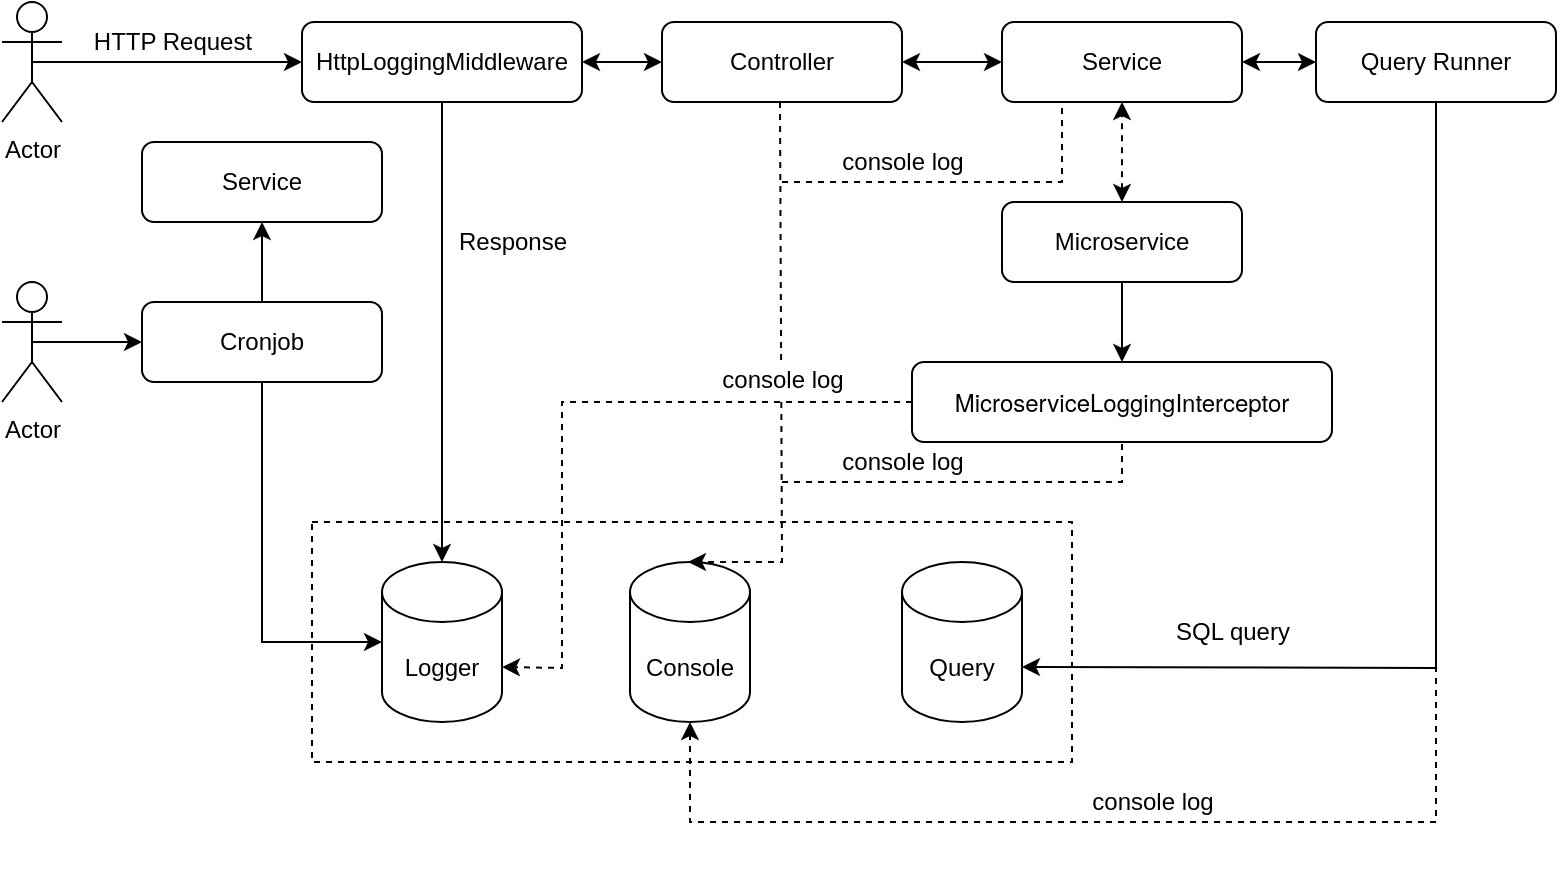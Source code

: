 <mxfile version="19.0.3" type="github">
  <diagram id="C5RBs43oDa-KdzZeNtuy" name="Page-1">
    <mxGraphModel dx="1038" dy="507" grid="1" gridSize="10" guides="1" tooltips="1" connect="1" arrows="1" fold="1" page="1" pageScale="1" pageWidth="827" pageHeight="1169" math="0" shadow="0">
      <root>
        <mxCell id="WIyWlLk6GJQsqaUBKTNV-0" />
        <mxCell id="WIyWlLk6GJQsqaUBKTNV-1" parent="WIyWlLk6GJQsqaUBKTNV-0" />
        <mxCell id="WIyWlLk6GJQsqaUBKTNV-11" value="HttpLoggingMiddleware" style="rounded=1;whiteSpace=wrap;html=1;fontSize=12;glass=0;strokeWidth=1;shadow=0;" parent="WIyWlLk6GJQsqaUBKTNV-1" vertex="1">
          <mxGeometry x="200" y="280" width="140" height="40" as="geometry" />
        </mxCell>
        <mxCell id="Uvtd89bm2TMD8Sc_6mSN-0" value="Actor" style="shape=umlActor;verticalLabelPosition=bottom;verticalAlign=top;html=1;outlineConnect=0;" vertex="1" parent="WIyWlLk6GJQsqaUBKTNV-1">
          <mxGeometry x="50" y="270" width="30" height="60" as="geometry" />
        </mxCell>
        <mxCell id="Uvtd89bm2TMD8Sc_6mSN-1" value="" style="endArrow=classic;html=1;rounded=0;entryX=0;entryY=0.5;entryDx=0;entryDy=0;exitX=0.5;exitY=0.5;exitDx=0;exitDy=0;exitPerimeter=0;" edge="1" parent="WIyWlLk6GJQsqaUBKTNV-1" source="Uvtd89bm2TMD8Sc_6mSN-0" target="WIyWlLk6GJQsqaUBKTNV-11">
          <mxGeometry width="50" height="50" relative="1" as="geometry">
            <mxPoint x="80" y="300" as="sourcePoint" />
            <mxPoint x="440" y="390" as="targetPoint" />
          </mxGeometry>
        </mxCell>
        <mxCell id="Uvtd89bm2TMD8Sc_6mSN-2" value="HTTP Request" style="text;html=1;align=center;verticalAlign=middle;resizable=0;points=[];autosize=1;strokeColor=none;fillColor=none;" vertex="1" parent="WIyWlLk6GJQsqaUBKTNV-1">
          <mxGeometry x="90" y="280" width="90" height="20" as="geometry" />
        </mxCell>
        <mxCell id="Uvtd89bm2TMD8Sc_6mSN-3" value="Controller" style="rounded=1;whiteSpace=wrap;html=1;fontSize=12;glass=0;strokeWidth=1;shadow=0;" vertex="1" parent="WIyWlLk6GJQsqaUBKTNV-1">
          <mxGeometry x="380" y="280" width="120" height="40" as="geometry" />
        </mxCell>
        <mxCell id="Uvtd89bm2TMD8Sc_6mSN-5" value="Service" style="rounded=1;whiteSpace=wrap;html=1;fontSize=12;glass=0;strokeWidth=1;shadow=0;" vertex="1" parent="WIyWlLk6GJQsqaUBKTNV-1">
          <mxGeometry x="550" y="280" width="120" height="40" as="geometry" />
        </mxCell>
        <mxCell id="Uvtd89bm2TMD8Sc_6mSN-8" value="" style="endArrow=classic;startArrow=classic;html=1;rounded=0;entryX=0;entryY=0.5;entryDx=0;entryDy=0;exitX=1;exitY=0.5;exitDx=0;exitDy=0;" edge="1" parent="WIyWlLk6GJQsqaUBKTNV-1" source="Uvtd89bm2TMD8Sc_6mSN-3" target="Uvtd89bm2TMD8Sc_6mSN-5">
          <mxGeometry width="50" height="50" relative="1" as="geometry">
            <mxPoint x="390" y="440" as="sourcePoint" />
            <mxPoint x="440" y="390" as="targetPoint" />
          </mxGeometry>
        </mxCell>
        <mxCell id="Uvtd89bm2TMD8Sc_6mSN-9" value="Response" style="text;html=1;align=center;verticalAlign=middle;resizable=0;points=[];autosize=1;strokeColor=none;fillColor=none;" vertex="1" parent="WIyWlLk6GJQsqaUBKTNV-1">
          <mxGeometry x="270" y="380" width="70" height="20" as="geometry" />
        </mxCell>
        <mxCell id="Uvtd89bm2TMD8Sc_6mSN-16" value="Query Runner" style="rounded=1;whiteSpace=wrap;html=1;fontSize=12;glass=0;strokeWidth=1;shadow=0;" vertex="1" parent="WIyWlLk6GJQsqaUBKTNV-1">
          <mxGeometry x="707" y="280" width="120" height="40" as="geometry" />
        </mxCell>
        <mxCell id="Uvtd89bm2TMD8Sc_6mSN-19" value="" style="endArrow=classic;startArrow=classic;html=1;rounded=0;entryX=0;entryY=0.5;entryDx=0;entryDy=0;" edge="1" parent="WIyWlLk6GJQsqaUBKTNV-1" source="Uvtd89bm2TMD8Sc_6mSN-5" target="Uvtd89bm2TMD8Sc_6mSN-16">
          <mxGeometry width="50" height="50" relative="1" as="geometry">
            <mxPoint x="370" y="260" as="sourcePoint" />
            <mxPoint x="420" y="210" as="targetPoint" />
          </mxGeometry>
        </mxCell>
        <mxCell id="Uvtd89bm2TMD8Sc_6mSN-24" value="Microservice" style="rounded=1;whiteSpace=wrap;html=1;fontSize=12;glass=0;strokeWidth=1;shadow=0;" vertex="1" parent="WIyWlLk6GJQsqaUBKTNV-1">
          <mxGeometry x="550" y="370" width="120" height="40" as="geometry" />
        </mxCell>
        <mxCell id="Uvtd89bm2TMD8Sc_6mSN-28" value="Cronjob" style="rounded=1;whiteSpace=wrap;html=1;fontSize=12;glass=0;strokeWidth=1;shadow=0;" vertex="1" parent="WIyWlLk6GJQsqaUBKTNV-1">
          <mxGeometry x="120" y="420" width="120" height="40" as="geometry" />
        </mxCell>
        <mxCell id="Uvtd89bm2TMD8Sc_6mSN-29" value="Actor" style="shape=umlActor;verticalLabelPosition=bottom;verticalAlign=top;html=1;outlineConnect=0;" vertex="1" parent="WIyWlLk6GJQsqaUBKTNV-1">
          <mxGeometry x="50" y="410" width="30" height="60" as="geometry" />
        </mxCell>
        <mxCell id="Uvtd89bm2TMD8Sc_6mSN-30" value="" style="endArrow=classic;html=1;rounded=0;exitX=0.5;exitY=0.5;exitDx=0;exitDy=0;exitPerimeter=0;" edge="1" parent="WIyWlLk6GJQsqaUBKTNV-1" source="Uvtd89bm2TMD8Sc_6mSN-29" target="Uvtd89bm2TMD8Sc_6mSN-28">
          <mxGeometry width="50" height="50" relative="1" as="geometry">
            <mxPoint x="370" y="430" as="sourcePoint" />
            <mxPoint x="420" y="380" as="targetPoint" />
          </mxGeometry>
        </mxCell>
        <mxCell id="Uvtd89bm2TMD8Sc_6mSN-39" value="" style="group" vertex="1" connectable="0" parent="WIyWlLk6GJQsqaUBKTNV-1">
          <mxGeometry x="165" y="490" width="550" height="220" as="geometry" />
        </mxCell>
        <mxCell id="Uvtd89bm2TMD8Sc_6mSN-36" value="" style="rounded=0;whiteSpace=wrap;html=1;labelBackgroundColor=#FFFFFF;fontSize=12;fontColor=#000000;strokeColor=#000000;strokeWidth=1;fillColor=none;dashed=1;" vertex="1" parent="Uvtd89bm2TMD8Sc_6mSN-39">
          <mxGeometry x="40" y="40" width="380" height="120" as="geometry" />
        </mxCell>
        <mxCell id="Uvtd89bm2TMD8Sc_6mSN-10" value="Logger" style="shape=cylinder3;whiteSpace=wrap;html=1;boundedLbl=1;backgroundOutline=1;size=15;" vertex="1" parent="Uvtd89bm2TMD8Sc_6mSN-39">
          <mxGeometry x="75" y="60" width="60" height="80" as="geometry" />
        </mxCell>
        <mxCell id="Uvtd89bm2TMD8Sc_6mSN-11" value="Console" style="shape=cylinder3;whiteSpace=wrap;html=1;boundedLbl=1;backgroundOutline=1;size=15;" vertex="1" parent="Uvtd89bm2TMD8Sc_6mSN-39">
          <mxGeometry x="199" y="60" width="60" height="80" as="geometry" />
        </mxCell>
        <mxCell id="Uvtd89bm2TMD8Sc_6mSN-12" value="Query" style="shape=cylinder3;whiteSpace=wrap;html=1;boundedLbl=1;backgroundOutline=1;size=15;" vertex="1" parent="Uvtd89bm2TMD8Sc_6mSN-39">
          <mxGeometry x="335" y="60" width="60" height="80" as="geometry" />
        </mxCell>
        <mxCell id="Uvtd89bm2TMD8Sc_6mSN-18" value="SQL query" style="text;html=1;align=center;verticalAlign=middle;resizable=0;points=[];autosize=1;strokeColor=none;fillColor=none;" vertex="1" parent="Uvtd89bm2TMD8Sc_6mSN-39">
          <mxGeometry x="465" y="85" width="70" height="20" as="geometry" />
        </mxCell>
        <mxCell id="Uvtd89bm2TMD8Sc_6mSN-57" value="console log" style="text;html=1;align=center;verticalAlign=middle;resizable=0;points=[];autosize=1;strokeColor=none;fillColor=none;" vertex="1" parent="Uvtd89bm2TMD8Sc_6mSN-39">
          <mxGeometry x="420" y="170" width="80" height="20" as="geometry" />
        </mxCell>
        <mxCell id="Uvtd89bm2TMD8Sc_6mSN-60" value="console log" style="text;html=1;align=center;verticalAlign=middle;resizable=0;points=[];autosize=1;strokeColor=none;fillColor=none;" vertex="1" parent="Uvtd89bm2TMD8Sc_6mSN-39">
          <mxGeometry x="295" width="80" height="20" as="geometry" />
        </mxCell>
        <mxCell id="Uvtd89bm2TMD8Sc_6mSN-33" value="&lt;span style=&quot;font-family: Whitney, &amp;quot;Helvetica Neue&amp;quot;, Helvetica, Arial, sans-serif; text-align: left; background-color: rgb(255, 255, 255);&quot;&gt;MicroserviceLoggingInterceptor&lt;/span&gt;" style="rounded=1;whiteSpace=wrap;html=1;fontSize=12;glass=0;strokeWidth=1;shadow=0;" vertex="1" parent="WIyWlLk6GJQsqaUBKTNV-1">
          <mxGeometry x="505" y="450" width="210" height="40" as="geometry" />
        </mxCell>
        <mxCell id="Uvtd89bm2TMD8Sc_6mSN-42" value="" style="endArrow=classic;startArrow=classic;html=1;rounded=0;fontSize=12;fontColor=#000000;exitX=1;exitY=0.5;exitDx=0;exitDy=0;entryX=0;entryY=0.5;entryDx=0;entryDy=0;" edge="1" parent="WIyWlLk6GJQsqaUBKTNV-1" source="WIyWlLk6GJQsqaUBKTNV-11" target="Uvtd89bm2TMD8Sc_6mSN-3">
          <mxGeometry width="50" height="50" relative="1" as="geometry">
            <mxPoint x="450" y="420" as="sourcePoint" />
            <mxPoint x="500" y="370" as="targetPoint" />
          </mxGeometry>
        </mxCell>
        <mxCell id="Uvtd89bm2TMD8Sc_6mSN-44" value="" style="endArrow=classic;html=1;rounded=0;fontSize=12;fontColor=#000000;exitX=0.5;exitY=1;exitDx=0;exitDy=0;" edge="1" parent="WIyWlLk6GJQsqaUBKTNV-1" source="WIyWlLk6GJQsqaUBKTNV-11" target="Uvtd89bm2TMD8Sc_6mSN-10">
          <mxGeometry width="50" height="50" relative="1" as="geometry">
            <mxPoint x="450" y="420" as="sourcePoint" />
            <mxPoint x="500" y="370" as="targetPoint" />
          </mxGeometry>
        </mxCell>
        <mxCell id="Uvtd89bm2TMD8Sc_6mSN-45" value="" style="endArrow=classic;html=1;rounded=0;fontSize=12;fontColor=#000000;exitX=0.5;exitY=1;exitDx=0;exitDy=0;entryX=0.5;entryY=0;entryDx=0;entryDy=0;" edge="1" parent="WIyWlLk6GJQsqaUBKTNV-1" source="Uvtd89bm2TMD8Sc_6mSN-24" target="Uvtd89bm2TMD8Sc_6mSN-33">
          <mxGeometry width="50" height="50" relative="1" as="geometry">
            <mxPoint x="450" y="420" as="sourcePoint" />
            <mxPoint x="500" y="370" as="targetPoint" />
          </mxGeometry>
        </mxCell>
        <mxCell id="Uvtd89bm2TMD8Sc_6mSN-47" value="" style="endArrow=classic;html=1;rounded=0;fontSize=12;fontColor=#000000;exitX=0.5;exitY=1;exitDx=0;exitDy=0;entryX=1;entryY=0;entryDx=0;entryDy=52.5;entryPerimeter=0;" edge="1" parent="WIyWlLk6GJQsqaUBKTNV-1" source="Uvtd89bm2TMD8Sc_6mSN-16" target="Uvtd89bm2TMD8Sc_6mSN-12">
          <mxGeometry width="50" height="50" relative="1" as="geometry">
            <mxPoint x="450" y="420" as="sourcePoint" />
            <mxPoint x="767" y="570" as="targetPoint" />
            <Array as="points">
              <mxPoint x="767" y="603" />
            </Array>
          </mxGeometry>
        </mxCell>
        <mxCell id="Uvtd89bm2TMD8Sc_6mSN-49" value="" style="endArrow=classic;html=1;rounded=0;fontSize=12;fontColor=#000000;exitX=0;exitY=0.5;exitDx=0;exitDy=0;entryX=1;entryY=0;entryDx=0;entryDy=52.5;entryPerimeter=0;dashed=1;" edge="1" parent="WIyWlLk6GJQsqaUBKTNV-1" source="Uvtd89bm2TMD8Sc_6mSN-33" target="Uvtd89bm2TMD8Sc_6mSN-10">
          <mxGeometry width="50" height="50" relative="1" as="geometry">
            <mxPoint x="450" y="420" as="sourcePoint" />
            <mxPoint x="500" y="370" as="targetPoint" />
            <Array as="points">
              <mxPoint x="330" y="470" />
              <mxPoint x="330" y="603" />
            </Array>
          </mxGeometry>
        </mxCell>
        <mxCell id="Uvtd89bm2TMD8Sc_6mSN-50" value="" style="endArrow=classic;html=1;rounded=0;fontSize=12;fontColor=#000000;exitX=0.5;exitY=1;exitDx=0;exitDy=0;entryX=0;entryY=0.5;entryDx=0;entryDy=0;entryPerimeter=0;" edge="1" parent="WIyWlLk6GJQsqaUBKTNV-1" source="Uvtd89bm2TMD8Sc_6mSN-28" target="Uvtd89bm2TMD8Sc_6mSN-10">
          <mxGeometry width="50" height="50" relative="1" as="geometry">
            <mxPoint x="450" y="420" as="sourcePoint" />
            <mxPoint x="500" y="370" as="targetPoint" />
            <Array as="points">
              <mxPoint x="180" y="590" />
            </Array>
          </mxGeometry>
        </mxCell>
        <mxCell id="Uvtd89bm2TMD8Sc_6mSN-56" value="" style="endArrow=classic;html=1;rounded=0;fontSize=12;fontColor=#000000;exitX=0.5;exitY=1;exitDx=0;exitDy=0;entryX=0.5;entryY=1;entryDx=0;entryDy=0;entryPerimeter=0;dashed=1;" edge="1" parent="WIyWlLk6GJQsqaUBKTNV-1" source="Uvtd89bm2TMD8Sc_6mSN-16" target="Uvtd89bm2TMD8Sc_6mSN-11">
          <mxGeometry width="50" height="50" relative="1" as="geometry">
            <mxPoint x="460" y="480" as="sourcePoint" />
            <mxPoint x="510" y="430" as="targetPoint" />
            <Array as="points">
              <mxPoint x="767" y="680" />
              <mxPoint x="394" y="680" />
            </Array>
          </mxGeometry>
        </mxCell>
        <mxCell id="Uvtd89bm2TMD8Sc_6mSN-58" value="console log" style="text;html=1;align=center;verticalAlign=middle;resizable=0;points=[];autosize=1;strokeColor=none;fillColor=none;" vertex="1" parent="WIyWlLk6GJQsqaUBKTNV-1">
          <mxGeometry x="460" y="340" width="80" height="20" as="geometry" />
        </mxCell>
        <mxCell id="Uvtd89bm2TMD8Sc_6mSN-59" value="" style="endArrow=none;html=1;rounded=0;fontSize=12;fontColor=#000000;entryX=0.5;entryY=1;entryDx=0;entryDy=0;dashed=1;" edge="1" parent="WIyWlLk6GJQsqaUBKTNV-1" target="Uvtd89bm2TMD8Sc_6mSN-33">
          <mxGeometry width="50" height="50" relative="1" as="geometry">
            <mxPoint x="440" y="510" as="sourcePoint" />
            <mxPoint x="510" y="430" as="targetPoint" />
            <Array as="points">
              <mxPoint x="610" y="510" />
            </Array>
          </mxGeometry>
        </mxCell>
        <mxCell id="Uvtd89bm2TMD8Sc_6mSN-62" value="" style="endArrow=classic;startArrow=classic;html=1;rounded=0;dashed=1;fontSize=12;fontColor=#000000;entryX=0.5;entryY=1;entryDx=0;entryDy=0;" edge="1" parent="WIyWlLk6GJQsqaUBKTNV-1" source="Uvtd89bm2TMD8Sc_6mSN-24" target="Uvtd89bm2TMD8Sc_6mSN-5">
          <mxGeometry width="50" height="50" relative="1" as="geometry">
            <mxPoint x="690" y="470" as="sourcePoint" />
            <mxPoint x="740" y="420" as="targetPoint" />
          </mxGeometry>
        </mxCell>
        <mxCell id="Uvtd89bm2TMD8Sc_6mSN-63" value="" style="endArrow=classic;html=1;rounded=0;dashed=1;fontSize=12;fontColor=#000000;exitX=0.5;exitY=1;exitDx=0;exitDy=0;entryX=0.5;entryY=0;entryDx=0;entryDy=0;entryPerimeter=0;" edge="1" parent="WIyWlLk6GJQsqaUBKTNV-1">
          <mxGeometry relative="1" as="geometry">
            <mxPoint x="439" y="320" as="sourcePoint" />
            <mxPoint x="393" y="550" as="targetPoint" />
            <Array as="points">
              <mxPoint x="440" y="550" />
            </Array>
          </mxGeometry>
        </mxCell>
        <mxCell id="Uvtd89bm2TMD8Sc_6mSN-64" value="console log" style="edgeLabel;resizable=0;html=1;align=center;verticalAlign=middle;dashed=1;labelBackgroundColor=#FFFFFF;fontSize=12;fontColor=#000000;strokeColor=#000000;strokeWidth=1;fillColor=none;" connectable="0" vertex="1" parent="Uvtd89bm2TMD8Sc_6mSN-63">
          <mxGeometry relative="1" as="geometry" />
        </mxCell>
        <mxCell id="Uvtd89bm2TMD8Sc_6mSN-65" value="" style="endArrow=none;dashed=1;html=1;strokeWidth=1;rounded=0;fontSize=12;fontColor=#000000;entryX=0.25;entryY=1;entryDx=0;entryDy=0;" edge="1" parent="WIyWlLk6GJQsqaUBKTNV-1" target="Uvtd89bm2TMD8Sc_6mSN-5">
          <mxGeometry width="50" height="50" relative="1" as="geometry">
            <mxPoint x="440" y="360" as="sourcePoint" />
            <mxPoint x="610" y="320" as="targetPoint" />
            <Array as="points">
              <mxPoint x="580" y="360" />
            </Array>
          </mxGeometry>
        </mxCell>
        <mxCell id="Uvtd89bm2TMD8Sc_6mSN-66" value="Service" style="rounded=1;whiteSpace=wrap;html=1;fontSize=12;glass=0;strokeWidth=1;shadow=0;" vertex="1" parent="WIyWlLk6GJQsqaUBKTNV-1">
          <mxGeometry x="120" y="340" width="120" height="40" as="geometry" />
        </mxCell>
        <mxCell id="Uvtd89bm2TMD8Sc_6mSN-67" value="" style="endArrow=classic;html=1;rounded=0;fontSize=12;fontColor=#000000;strokeWidth=1;exitX=0.5;exitY=0;exitDx=0;exitDy=0;entryX=0.5;entryY=1;entryDx=0;entryDy=0;" edge="1" parent="WIyWlLk6GJQsqaUBKTNV-1" source="Uvtd89bm2TMD8Sc_6mSN-28" target="Uvtd89bm2TMD8Sc_6mSN-66">
          <mxGeometry width="50" height="50" relative="1" as="geometry">
            <mxPoint x="460" y="430" as="sourcePoint" />
            <mxPoint x="510" y="380" as="targetPoint" />
          </mxGeometry>
        </mxCell>
      </root>
    </mxGraphModel>
  </diagram>
</mxfile>

